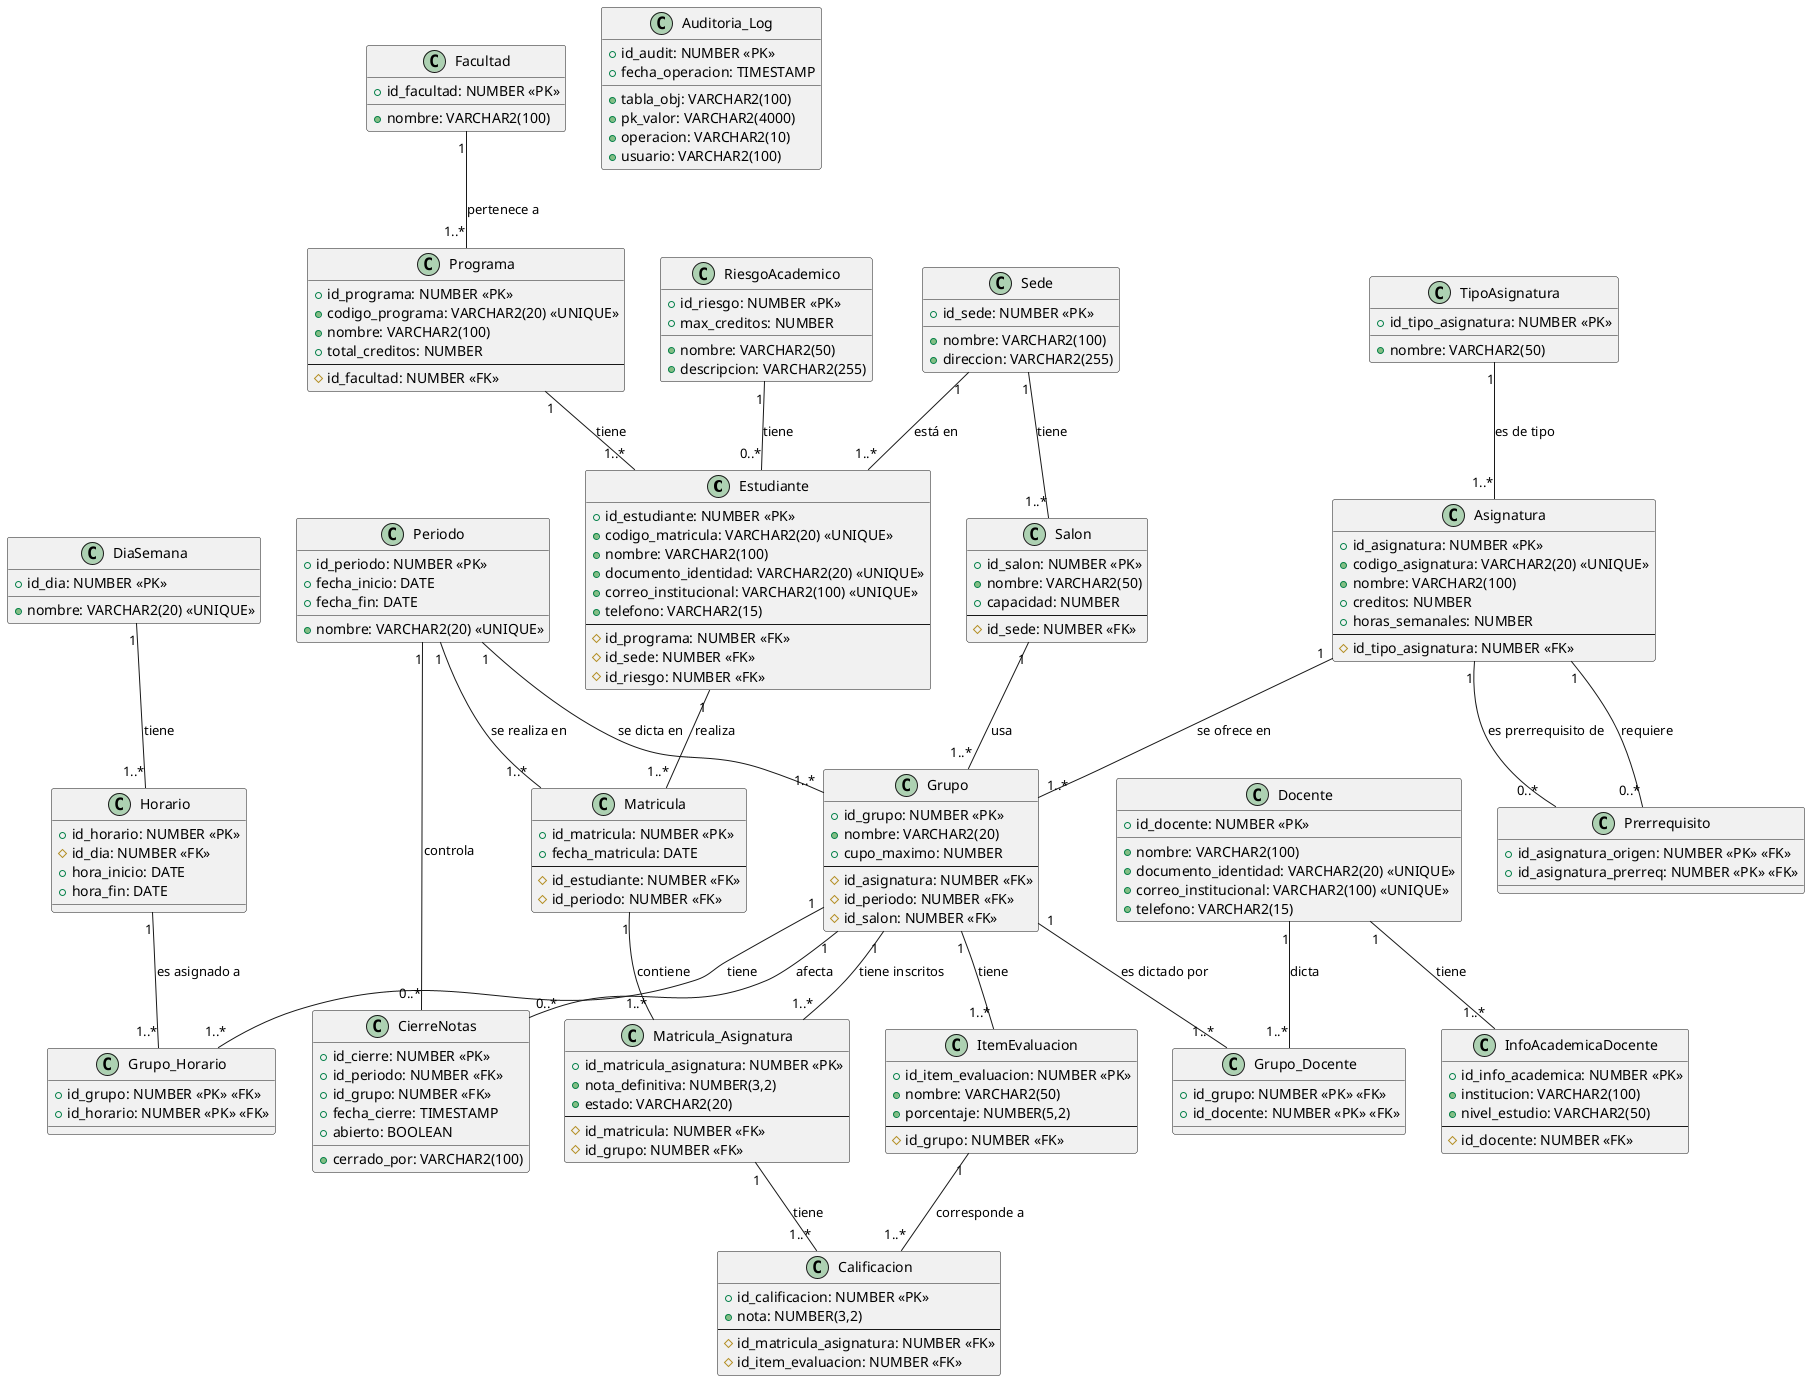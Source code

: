 @startuml
' Modelo de Clases para el Sistema Académico - Universidad del Quindío

' --- Entidades Principales ---

class Estudiante {
  + id_estudiante: NUMBER <<PK>>
  + codigo_matricula: VARCHAR2(20) <<UNIQUE>>
  + nombre: VARCHAR2(100)
  + documento_identidad: VARCHAR2(20) <<UNIQUE>>
  + correo_institucional: VARCHAR2(100) <<UNIQUE>>
  + telefono: VARCHAR2(15)
  --
  # id_programa: NUMBER <<FK>>
  # id_sede: NUMBER <<FK>>
  # id_riesgo: NUMBER <<FK>>
}

class Docente {
  + id_docente: NUMBER <<PK>>
  + nombre: VARCHAR2(100)
  + documento_identidad: VARCHAR2(20) <<UNIQUE>>
  + correo_institucional: VARCHAR2(100) <<UNIQUE>>
  + telefono: VARCHAR2(15)
}

class Programa {
  + id_programa: NUMBER <<PK>>
  + codigo_programa: VARCHAR2(20) <<UNIQUE>>
  + nombre: VARCHAR2(100)
  + total_creditos: NUMBER
  --
  # id_facultad: NUMBER <<FK>>
}

class Asignatura {
  + id_asignatura: NUMBER <<PK>>
  + codigo_asignatura: VARCHAR2(20) <<UNIQUE>>
  + nombre: VARCHAR2(100)
  + creditos: NUMBER
  + horas_semanales: NUMBER
  --
  # id_tipo_asignatura: NUMBER <<FK>>
}

class Grupo {
  + id_grupo: NUMBER <<PK>>
  + nombre: VARCHAR2(20)
  + cupo_maximo: NUMBER
  --
  # id_asignatura: NUMBER <<FK>>
  # id_periodo: NUMBER <<FK>>
  # id_salon: NUMBER <<FK>>
}

class Matricula {
  + id_matricula: NUMBER <<PK>>
  + fecha_matricula: DATE
  --
  # id_estudiante: NUMBER <<FK>>
  # id_periodo: NUMBER <<FK>>
}

class Calificacion {
  + id_calificacion: NUMBER <<PK>>
  + nota: NUMBER(3,2)
  --
  # id_matricula_asignatura: NUMBER <<FK>>
  # id_item_evaluacion: NUMBER <<FK>>
}

class ItemEvaluacion {
  + id_item_evaluacion: NUMBER <<PK>>
  + nombre: VARCHAR2(50)
  + porcentaje: NUMBER(5,2)
  --
  # id_grupo: NUMBER <<FK>>
}

' --- Entidades de Soporte y Catálogos ---

class Facultad {
  + id_facultad: NUMBER <<PK>>
  + nombre: VARCHAR2(100)
}

class Sede {
  + id_sede: NUMBER <<PK>>
  + nombre: VARCHAR2(100)
  + direccion: VARCHAR2(255)
}

class Salon {
  + id_salon: NUMBER <<PK>>
  + nombre: VARCHAR2(50)
  + capacidad: NUMBER
  --
  # id_sede: NUMBER <<FK>>
}

class Periodo {
  + id_periodo: NUMBER <<PK>>
  + nombre: VARCHAR2(20) <<UNIQUE>>
  + fecha_inicio: DATE
  + fecha_fin: DATE
}

class Horario {
  + id_horario: NUMBER <<PK>>
  # id_dia: NUMBER <<FK>>
  + hora_inicio: DATE
  + hora_fin: DATE
}

class DiaSemana {
  + id_dia: NUMBER <<PK>>
  + nombre: VARCHAR2(20) <<UNIQUE>>
}

class Auditoria_Log {
  + id_audit: NUMBER <<PK>>
  + tabla_obj: VARCHAR2(100)
  + pk_valor: VARCHAR2(4000)
  + operacion: VARCHAR2(10)
  + usuario: VARCHAR2(100)
  + fecha_operacion: TIMESTAMP
}

class CierreNotas {
  + id_cierre: NUMBER <<PK>>
  + id_periodo: NUMBER <<FK>>
  + id_grupo: NUMBER <<FK>>
  + cerrado_por: VARCHAR2(100)
  + fecha_cierre: TIMESTAMP
  + abierto: BOOLEAN
}

class RiesgoAcademico {
  + id_riesgo: NUMBER <<PK>>
  + nombre: VARCHAR2(50)
  + descripcion: VARCHAR2(255)
  + max_creditos: NUMBER
}

class TipoAsignatura {
  + id_tipo_asignatura: NUMBER <<PK>>
  + nombre: VARCHAR2(50)
}

class InfoAcademicaDocente {
    + id_info_academica: NUMBER <<PK>>
    + institucion: VARCHAR2(100)
    + nivel_estudio: VARCHAR2(50)
    --
    # id_docente: NUMBER <<FK>>
}

' --- Tablas de Unión (Relaciones N:M) ---

class Matricula_Asignatura {
  + id_matricula_asignatura: NUMBER <<PK>>
  + nota_definitiva: NUMBER(3,2)
  + estado: VARCHAR2(20)
  --
  # id_matricula: NUMBER <<FK>>
  # id_grupo: NUMBER <<FK>>
}

class Grupo_Docente {
  + id_grupo: NUMBER <<PK>> <<FK>>
  + id_docente: NUMBER <<PK>> <<FK>>
}

class Grupo_Horario {
    + id_grupo: NUMBER <<PK>> <<FK>>
    + id_horario: NUMBER <<PK>> <<FK>>
}

class Prerrequisito {
  + id_asignatura_origen: NUMBER <<PK>> <<FK>>
  + id_asignatura_prerreq: NUMBER <<PK>> <<FK>>
}

' --- Relaciones ---

Programa "1" -- "1..*" Estudiante : tiene
Facultad "1" -- "1..*" Programa : pertenece a

Sede "1" -- "1..*" Estudiante : está en
Sede "1" -- "1..*" Salon : tiene

RiesgoAcademico "1" -- "0..*" Estudiante : tiene

Asignatura "1" -- "1..*" Grupo : se ofrece en
TipoAsignatura "1" -- "1..*" Asignatura : es de tipo

Periodo "1" -- "1..*" Grupo : se dicta en
Periodo "1" -- "1..*" Matricula : se realiza en

Salon "1" -- "1..*" Grupo : usa

Estudiante "1" -- "1..*" Matricula : realiza

Matricula "1" -- "1..*" Matricula_Asignatura : contiene
Grupo "1" -- "1..*" Matricula_Asignatura : tiene inscritos

Matricula_Asignatura "1" -- "1..*" Calificacion : tiene
ItemEvaluacion "1" -- "1..*" Calificacion : corresponde a

Grupo "1" -- "1..*" ItemEvaluacion : tiene

Docente "1" -- "1..*" InfoAcademicaDocente : tiene

' Relaciones N:M
Asignatura "1" -- "0..*" Prerrequisito : requiere
Asignatura "1" -- "0..*" Prerrequisito : es prerrequisito de

Grupo "1" -- "1..*" Grupo_Docente : es dictado por
Docente "1" -- "1..*" Grupo_Docente : dicta

Grupo "1" -- "1..*" Grupo_Horario : tiene
Horario "1" -- "1..*" Grupo_Horario : es asignado a

DiaSemana "1" -- "1..*" Horario : tiene
Periodo "1" -- "0..*" CierreNotas : controla
Grupo "1" -- "0..*" CierreNotas : afecta
' Auditoría es genérica (no FK explícita en el modelo UML) 

@enduml

